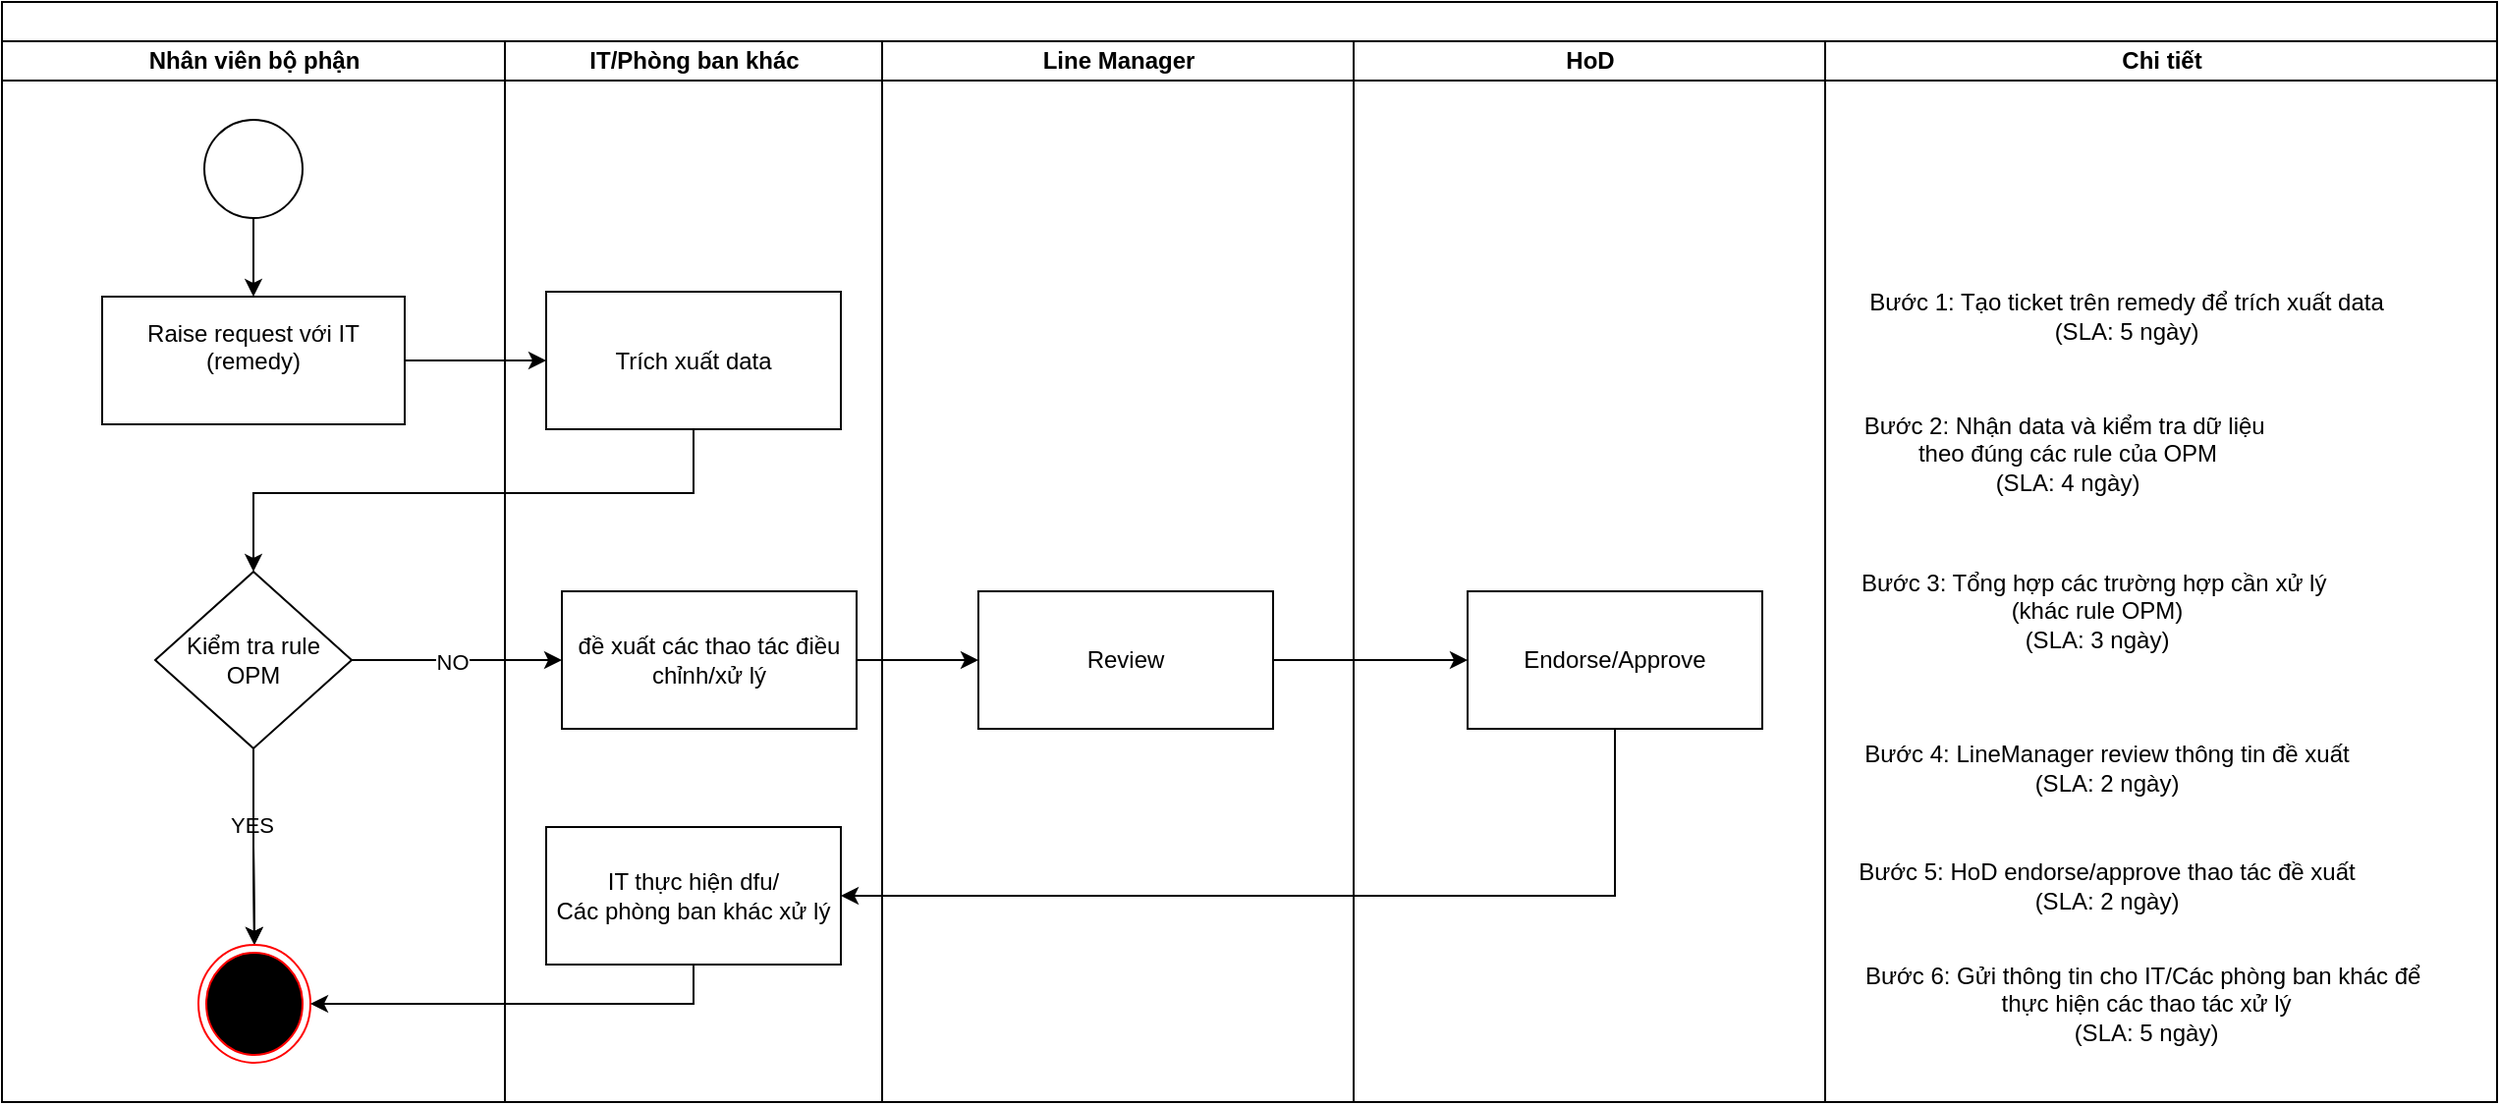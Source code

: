 <mxfile version="25.0.3">
  <diagram name="Trang-1" id="QhD96t90_DY993_v4mdY">
    <mxGraphModel dx="1518" dy="665" grid="1" gridSize="10" guides="1" tooltips="1" connect="1" arrows="1" fold="1" page="1" pageScale="1" pageWidth="827" pageHeight="1169" math="0" shadow="0">
      <root>
        <mxCell id="0" />
        <mxCell id="1" parent="0" />
        <mxCell id="mr53FbRQkBS4EaLJWwcR-5" value="" style="swimlane;childLayout=stackLayout;resizeParent=1;resizeParentMax=0;startSize=20;html=1;" vertex="1" parent="1">
          <mxGeometry x="54.0" y="60" width="1270.0" height="560" as="geometry" />
        </mxCell>
        <mxCell id="mr53FbRQkBS4EaLJWwcR-6" value="Nhân viên bộ phận" style="swimlane;startSize=20;html=1;" vertex="1" parent="mr53FbRQkBS4EaLJWwcR-5">
          <mxGeometry y="20" width="256.0" height="540" as="geometry" />
        </mxCell>
        <mxCell id="mr53FbRQkBS4EaLJWwcR-15" value="" style="edgeStyle=orthogonalEdgeStyle;rounded=0;orthogonalLoop=1;jettySize=auto;html=1;" edge="1" parent="mr53FbRQkBS4EaLJWwcR-6" source="mr53FbRQkBS4EaLJWwcR-1" target="mr53FbRQkBS4EaLJWwcR-2">
          <mxGeometry relative="1" as="geometry" />
        </mxCell>
        <mxCell id="mr53FbRQkBS4EaLJWwcR-1" value="" style="ellipse;whiteSpace=wrap;html=1;aspect=fixed;" vertex="1" parent="mr53FbRQkBS4EaLJWwcR-6">
          <mxGeometry x="103" y="40" width="50" height="50" as="geometry" />
        </mxCell>
        <mxCell id="mr53FbRQkBS4EaLJWwcR-2" value="Raise request với IT (remedy)&lt;div&gt;&lt;br&gt;&lt;/div&gt;" style="rounded=0;whiteSpace=wrap;html=1;" vertex="1" parent="mr53FbRQkBS4EaLJWwcR-6">
          <mxGeometry x="51" y="130" width="154" height="65" as="geometry" />
        </mxCell>
        <mxCell id="mr53FbRQkBS4EaLJWwcR-24" style="edgeStyle=orthogonalEdgeStyle;rounded=0;orthogonalLoop=1;jettySize=auto;html=1;entryX=0.5;entryY=0;entryDx=0;entryDy=0;" edge="1" parent="mr53FbRQkBS4EaLJWwcR-6" source="mr53FbRQkBS4EaLJWwcR-3" target="mr53FbRQkBS4EaLJWwcR-23">
          <mxGeometry relative="1" as="geometry" />
        </mxCell>
        <mxCell id="mr53FbRQkBS4EaLJWwcR-25" value="YES" style="edgeLabel;html=1;align=center;verticalAlign=middle;resizable=0;points=[];" vertex="1" connectable="0" parent="mr53FbRQkBS4EaLJWwcR-24">
          <mxGeometry x="-0.23" y="-1" relative="1" as="geometry">
            <mxPoint as="offset" />
          </mxGeometry>
        </mxCell>
        <mxCell id="mr53FbRQkBS4EaLJWwcR-35" value="" style="edgeStyle=orthogonalEdgeStyle;rounded=0;orthogonalLoop=1;jettySize=auto;html=1;" edge="1" parent="mr53FbRQkBS4EaLJWwcR-6" source="mr53FbRQkBS4EaLJWwcR-3" target="mr53FbRQkBS4EaLJWwcR-23">
          <mxGeometry relative="1" as="geometry" />
        </mxCell>
        <mxCell id="mr53FbRQkBS4EaLJWwcR-3" value="Kiểm tra rule OPM" style="rhombus;whiteSpace=wrap;html=1;" vertex="1" parent="mr53FbRQkBS4EaLJWwcR-6">
          <mxGeometry x="78" y="270" width="100" height="90" as="geometry" />
        </mxCell>
        <mxCell id="mr53FbRQkBS4EaLJWwcR-23" value="" style="ellipse;html=1;shape=endState;fillColor=#000000;strokeColor=#ff0000;" vertex="1" parent="mr53FbRQkBS4EaLJWwcR-6">
          <mxGeometry x="100" y="460" width="57" height="60" as="geometry" />
        </mxCell>
        <mxCell id="mr53FbRQkBS4EaLJWwcR-7" value="IT/Phòng ban khác" style="swimlane;startSize=20;html=1;" vertex="1" parent="mr53FbRQkBS4EaLJWwcR-5">
          <mxGeometry x="256.0" y="20" width="192" height="540" as="geometry" />
        </mxCell>
        <mxCell id="mr53FbRQkBS4EaLJWwcR-9" value="&lt;div&gt;Trích xuất data&lt;/div&gt;" style="rounded=0;whiteSpace=wrap;html=1;" vertex="1" parent="mr53FbRQkBS4EaLJWwcR-7">
          <mxGeometry x="21" y="127.5" width="150" height="70" as="geometry" />
        </mxCell>
        <mxCell id="mr53FbRQkBS4EaLJWwcR-14" value="&lt;div&gt;IT thực hiện dfu/&lt;/div&gt;&lt;div&gt;Các phòng ban khác xử lý&lt;/div&gt;" style="rounded=0;whiteSpace=wrap;html=1;" vertex="1" parent="mr53FbRQkBS4EaLJWwcR-7">
          <mxGeometry x="21" y="400" width="150" height="70" as="geometry" />
        </mxCell>
        <mxCell id="mr53FbRQkBS4EaLJWwcR-36" value="đề xuất các thao tác điều chỉnh/xử lý" style="rounded=0;whiteSpace=wrap;html=1;" vertex="1" parent="mr53FbRQkBS4EaLJWwcR-7">
          <mxGeometry x="29" y="280" width="150" height="70" as="geometry" />
        </mxCell>
        <mxCell id="mr53FbRQkBS4EaLJWwcR-8" value="Line Manager" style="swimlane;startSize=20;html=1;" vertex="1" parent="mr53FbRQkBS4EaLJWwcR-5">
          <mxGeometry x="448.0" y="20" width="240" height="540" as="geometry" />
        </mxCell>
        <mxCell id="mr53FbRQkBS4EaLJWwcR-10" value="&lt;div&gt;Review&lt;/div&gt;" style="rounded=0;whiteSpace=wrap;html=1;" vertex="1" parent="mr53FbRQkBS4EaLJWwcR-8">
          <mxGeometry x="49" y="280" width="150" height="70" as="geometry" />
        </mxCell>
        <mxCell id="mr53FbRQkBS4EaLJWwcR-11" value="HoD" style="swimlane;startSize=20;html=1;" vertex="1" parent="mr53FbRQkBS4EaLJWwcR-5">
          <mxGeometry x="688.0" y="20" width="240" height="540" as="geometry" />
        </mxCell>
        <mxCell id="mr53FbRQkBS4EaLJWwcR-12" value="&lt;div&gt;Endorse/Approve&lt;/div&gt;" style="rounded=0;whiteSpace=wrap;html=1;" vertex="1" parent="mr53FbRQkBS4EaLJWwcR-11">
          <mxGeometry x="58" y="280" width="150" height="70" as="geometry" />
        </mxCell>
        <mxCell id="mr53FbRQkBS4EaLJWwcR-13" value="Chi tiết" style="swimlane;startSize=20;html=1;" vertex="1" parent="mr53FbRQkBS4EaLJWwcR-5">
          <mxGeometry x="928.0" y="20" width="342" height="540" as="geometry" />
        </mxCell>
        <mxCell id="mr53FbRQkBS4EaLJWwcR-27" value="Bước 1: Tạo ticket trên remedy để trích xuất data&lt;div&gt;(SLA: 5 ngày)&lt;/div&gt;" style="text;html=1;align=center;verticalAlign=middle;resizable=0;points=[];autosize=1;strokeColor=none;fillColor=none;" vertex="1" parent="mr53FbRQkBS4EaLJWwcR-13">
          <mxGeometry x="8" y="120" width="290" height="40" as="geometry" />
        </mxCell>
        <mxCell id="mr53FbRQkBS4EaLJWwcR-30" value="Bước 2: Nhận data và kiểm tra dữ liệu&amp;nbsp;&lt;div&gt;theo đúng các rule của OPM&lt;div&gt;(SLA: 4 ngày)&lt;/div&gt;&lt;/div&gt;" style="text;html=1;align=center;verticalAlign=middle;resizable=0;points=[];autosize=1;strokeColor=none;fillColor=none;" vertex="1" parent="mr53FbRQkBS4EaLJWwcR-13">
          <mxGeometry x="8" y="180" width="230" height="60" as="geometry" />
        </mxCell>
        <mxCell id="mr53FbRQkBS4EaLJWwcR-31" value="Bước 3: Tổng hợp các trường hợp cần xử lý&amp;nbsp;&lt;div&gt;(khác rule OPM)&lt;div&gt;&lt;div&gt;(SLA: 3 ngày)&lt;/div&gt;&lt;/div&gt;&lt;/div&gt;" style="text;html=1;align=center;verticalAlign=middle;resizable=0;points=[];autosize=1;strokeColor=none;fillColor=none;" vertex="1" parent="mr53FbRQkBS4EaLJWwcR-13">
          <mxGeometry x="8" y="260" width="260" height="60" as="geometry" />
        </mxCell>
        <mxCell id="mr53FbRQkBS4EaLJWwcR-32" value="Bước 4: LineManager review thông tin đề xuất&lt;div&gt;&lt;div&gt;&lt;div&gt;(SLA: 2 ngày)&lt;/div&gt;&lt;/div&gt;&lt;/div&gt;" style="text;html=1;align=center;verticalAlign=middle;resizable=0;points=[];autosize=1;strokeColor=none;fillColor=none;" vertex="1" parent="mr53FbRQkBS4EaLJWwcR-13">
          <mxGeometry x="8" y="350" width="270" height="40" as="geometry" />
        </mxCell>
        <mxCell id="mr53FbRQkBS4EaLJWwcR-33" value="Bước 5: HoD endorse/approve thao tác đề xuất&lt;div&gt;&lt;div&gt;&lt;div&gt;(SLA: 2 ngày)&lt;/div&gt;&lt;/div&gt;&lt;/div&gt;" style="text;html=1;align=center;verticalAlign=middle;resizable=0;points=[];autosize=1;strokeColor=none;fillColor=none;" vertex="1" parent="mr53FbRQkBS4EaLJWwcR-13">
          <mxGeometry x="3" y="410" width="280" height="40" as="geometry" />
        </mxCell>
        <mxCell id="mr53FbRQkBS4EaLJWwcR-34" value="Bước 6: Gửi thông tin cho IT/Các phòng ban khác để&amp;nbsp;&lt;div&gt;thực hiện các thao tác xử lý&lt;div&gt;(SLA: 5 ngày)&lt;/div&gt;&lt;/div&gt;" style="text;html=1;align=center;verticalAlign=middle;resizable=0;points=[];autosize=1;strokeColor=none;fillColor=none;" vertex="1" parent="mr53FbRQkBS4EaLJWwcR-13">
          <mxGeometry x="8" y="460" width="310" height="60" as="geometry" />
        </mxCell>
        <mxCell id="mr53FbRQkBS4EaLJWwcR-16" style="edgeStyle=orthogonalEdgeStyle;rounded=0;orthogonalLoop=1;jettySize=auto;html=1;entryX=0;entryY=0.5;entryDx=0;entryDy=0;" edge="1" parent="mr53FbRQkBS4EaLJWwcR-5" source="mr53FbRQkBS4EaLJWwcR-2" target="mr53FbRQkBS4EaLJWwcR-9">
          <mxGeometry relative="1" as="geometry" />
        </mxCell>
        <mxCell id="mr53FbRQkBS4EaLJWwcR-17" style="edgeStyle=orthogonalEdgeStyle;rounded=0;orthogonalLoop=1;jettySize=auto;html=1;" edge="1" parent="mr53FbRQkBS4EaLJWwcR-5" source="mr53FbRQkBS4EaLJWwcR-9" target="mr53FbRQkBS4EaLJWwcR-3">
          <mxGeometry relative="1" as="geometry">
            <Array as="points">
              <mxPoint x="352" y="250" />
              <mxPoint x="128" y="250" />
            </Array>
          </mxGeometry>
        </mxCell>
        <mxCell id="mr53FbRQkBS4EaLJWwcR-19" style="edgeStyle=orthogonalEdgeStyle;rounded=0;orthogonalLoop=1;jettySize=auto;html=1;entryX=0;entryY=0.5;entryDx=0;entryDy=0;" edge="1" parent="mr53FbRQkBS4EaLJWwcR-5" source="mr53FbRQkBS4EaLJWwcR-10" target="mr53FbRQkBS4EaLJWwcR-12">
          <mxGeometry relative="1" as="geometry" />
        </mxCell>
        <mxCell id="mr53FbRQkBS4EaLJWwcR-20" style="edgeStyle=orthogonalEdgeStyle;rounded=0;orthogonalLoop=1;jettySize=auto;html=1;" edge="1" parent="mr53FbRQkBS4EaLJWwcR-5" source="mr53FbRQkBS4EaLJWwcR-12" target="mr53FbRQkBS4EaLJWwcR-14">
          <mxGeometry relative="1" as="geometry">
            <Array as="points">
              <mxPoint x="821" y="455" />
            </Array>
          </mxGeometry>
        </mxCell>
        <mxCell id="mr53FbRQkBS4EaLJWwcR-26" style="edgeStyle=orthogonalEdgeStyle;rounded=0;orthogonalLoop=1;jettySize=auto;html=1;entryX=1;entryY=0.5;entryDx=0;entryDy=0;" edge="1" parent="mr53FbRQkBS4EaLJWwcR-5" source="mr53FbRQkBS4EaLJWwcR-14" target="mr53FbRQkBS4EaLJWwcR-23">
          <mxGeometry relative="1" as="geometry">
            <Array as="points">
              <mxPoint x="352" y="510" />
            </Array>
          </mxGeometry>
        </mxCell>
        <mxCell id="mr53FbRQkBS4EaLJWwcR-37" style="edgeStyle=orthogonalEdgeStyle;rounded=0;orthogonalLoop=1;jettySize=auto;html=1;entryX=0;entryY=0.5;entryDx=0;entryDy=0;" edge="1" parent="mr53FbRQkBS4EaLJWwcR-5" source="mr53FbRQkBS4EaLJWwcR-3" target="mr53FbRQkBS4EaLJWwcR-36">
          <mxGeometry relative="1" as="geometry" />
        </mxCell>
        <mxCell id="mr53FbRQkBS4EaLJWwcR-38" value="NO" style="edgeLabel;html=1;align=center;verticalAlign=middle;resizable=0;points=[];" vertex="1" connectable="0" parent="mr53FbRQkBS4EaLJWwcR-37">
          <mxGeometry x="-0.057" y="-1" relative="1" as="geometry">
            <mxPoint as="offset" />
          </mxGeometry>
        </mxCell>
        <mxCell id="mr53FbRQkBS4EaLJWwcR-39" style="edgeStyle=orthogonalEdgeStyle;rounded=0;orthogonalLoop=1;jettySize=auto;html=1;entryX=0;entryY=0.5;entryDx=0;entryDy=0;" edge="1" parent="mr53FbRQkBS4EaLJWwcR-5" source="mr53FbRQkBS4EaLJWwcR-36" target="mr53FbRQkBS4EaLJWwcR-10">
          <mxGeometry relative="1" as="geometry" />
        </mxCell>
      </root>
    </mxGraphModel>
  </diagram>
</mxfile>
